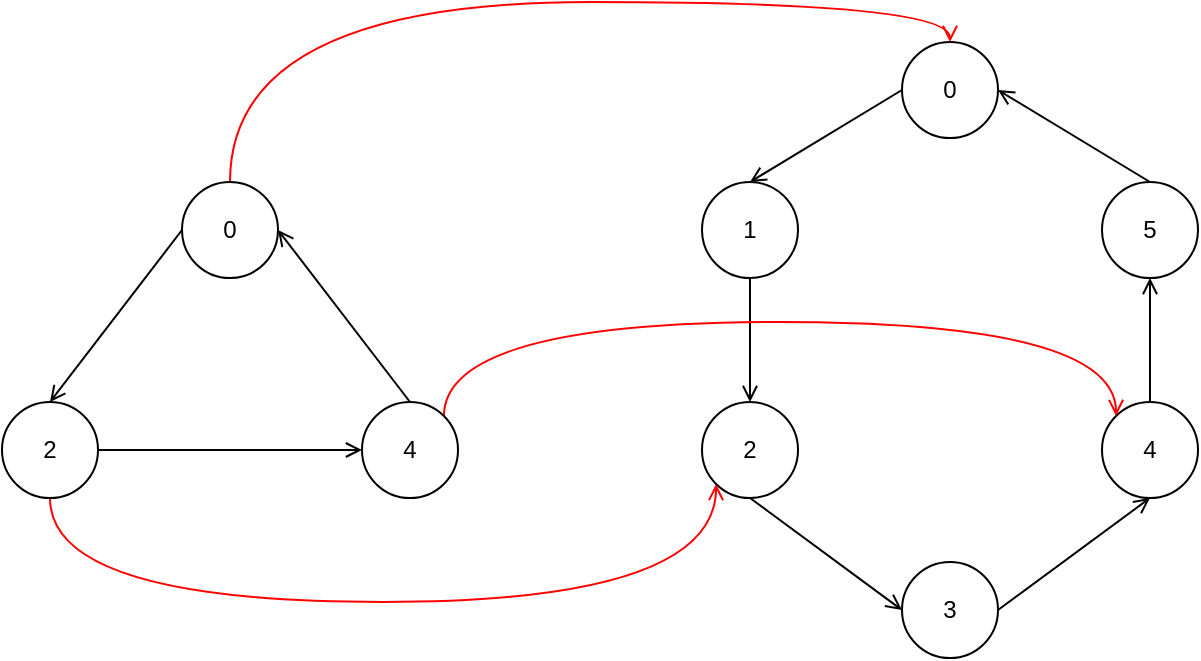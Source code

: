 <mxfile version="12.9.3" type="device" pages="5"><diagram id="qr6266xxym5oUKi_sfCN" name="homomorphism"><mxGraphModel dx="946" dy="725" grid="1" gridSize="10" guides="1" tooltips="1" connect="1" arrows="1" fold="1" page="1" pageScale="1" pageWidth="850" pageHeight="1100" math="0" shadow="0"><root><mxCell id="0"/><mxCell id="1" parent="0"/><mxCell id="uOLmWdRPL4P5lio0nI35-14" style="edgeStyle=none;rounded=0;orthogonalLoop=1;jettySize=auto;html=1;exitX=0;exitY=0.5;exitDx=0;exitDy=0;entryX=0.5;entryY=0;entryDx=0;entryDy=0;endArrow=open;endFill=0;" parent="1" source="uOLmWdRPL4P5lio0nI35-1" target="uOLmWdRPL4P5lio0nI35-2" edge="1"><mxGeometry relative="1" as="geometry"/></mxCell><mxCell id="uOLmWdRPL4P5lio0nI35-1" value="0" style="ellipse;whiteSpace=wrap;html=1;aspect=fixed;" parent="1" vertex="1"><mxGeometry x="590" y="180" width="48" height="48" as="geometry"/></mxCell><mxCell id="uOLmWdRPL4P5lio0nI35-9" style="rounded=0;orthogonalLoop=1;jettySize=auto;html=1;exitX=0.5;exitY=1;exitDx=0;exitDy=0;entryX=0.5;entryY=0;entryDx=0;entryDy=0;endArrow=open;endFill=0;" parent="1" source="uOLmWdRPL4P5lio0nI35-2" target="uOLmWdRPL4P5lio0nI35-3" edge="1"><mxGeometry relative="1" as="geometry"/></mxCell><mxCell id="uOLmWdRPL4P5lio0nI35-2" value="1" style="ellipse;whiteSpace=wrap;html=1;aspect=fixed;" parent="1" vertex="1"><mxGeometry x="490" y="250" width="48" height="48" as="geometry"/></mxCell><mxCell id="uOLmWdRPL4P5lio0nI35-10" style="rounded=0;orthogonalLoop=1;jettySize=auto;html=1;exitX=0.5;exitY=1;exitDx=0;exitDy=0;entryX=0;entryY=0.5;entryDx=0;entryDy=0;endArrow=open;endFill=0;" parent="1" source="uOLmWdRPL4P5lio0nI35-3" target="uOLmWdRPL4P5lio0nI35-6" edge="1"><mxGeometry relative="1" as="geometry"/></mxCell><mxCell id="uOLmWdRPL4P5lio0nI35-3" value="2" style="ellipse;whiteSpace=wrap;html=1;aspect=fixed;" parent="1" vertex="1"><mxGeometry x="490" y="360" width="48" height="48" as="geometry"/></mxCell><mxCell id="uOLmWdRPL4P5lio0nI35-13" style="rounded=0;orthogonalLoop=1;jettySize=auto;html=1;exitX=0.5;exitY=0;exitDx=0;exitDy=0;entryX=1;entryY=0.5;entryDx=0;entryDy=0;endArrow=open;endFill=0;" parent="1" source="uOLmWdRPL4P5lio0nI35-4" target="uOLmWdRPL4P5lio0nI35-1" edge="1"><mxGeometry relative="1" as="geometry"/></mxCell><mxCell id="uOLmWdRPL4P5lio0nI35-4" value="5" style="ellipse;whiteSpace=wrap;html=1;aspect=fixed;" parent="1" vertex="1"><mxGeometry x="690" y="250" width="48" height="48" as="geometry"/></mxCell><mxCell id="uOLmWdRPL4P5lio0nI35-11" style="rounded=0;orthogonalLoop=1;jettySize=auto;html=1;exitX=1;exitY=0.5;exitDx=0;exitDy=0;entryX=0.5;entryY=1;entryDx=0;entryDy=0;endArrow=open;endFill=0;" parent="1" source="uOLmWdRPL4P5lio0nI35-6" target="uOLmWdRPL4P5lio0nI35-7" edge="1"><mxGeometry relative="1" as="geometry"/></mxCell><mxCell id="uOLmWdRPL4P5lio0nI35-6" value="3" style="ellipse;whiteSpace=wrap;html=1;aspect=fixed;" parent="1" vertex="1"><mxGeometry x="590" y="440" width="48" height="48" as="geometry"/></mxCell><mxCell id="uOLmWdRPL4P5lio0nI35-12" style="rounded=0;orthogonalLoop=1;jettySize=auto;html=1;exitX=0.5;exitY=0;exitDx=0;exitDy=0;entryX=0.5;entryY=1;entryDx=0;entryDy=0;endArrow=open;endFill=0;" parent="1" source="uOLmWdRPL4P5lio0nI35-7" target="uOLmWdRPL4P5lio0nI35-4" edge="1"><mxGeometry relative="1" as="geometry"/></mxCell><mxCell id="uOLmWdRPL4P5lio0nI35-7" value="4" style="ellipse;whiteSpace=wrap;html=1;aspect=fixed;" parent="1" vertex="1"><mxGeometry x="690" y="360" width="48" height="48" as="geometry"/></mxCell><mxCell id="uOLmWdRPL4P5lio0nI35-19" style="edgeStyle=none;rounded=0;orthogonalLoop=1;jettySize=auto;html=1;exitX=0;exitY=0.5;exitDx=0;exitDy=0;entryX=0.5;entryY=0;entryDx=0;entryDy=0;endArrow=open;endFill=0;" parent="1" source="uOLmWdRPL4P5lio0nI35-15" target="uOLmWdRPL4P5lio0nI35-17" edge="1"><mxGeometry relative="1" as="geometry"/></mxCell><mxCell id="uOLmWdRPL4P5lio0nI35-22" style="edgeStyle=orthogonalEdgeStyle;rounded=0;orthogonalLoop=1;jettySize=auto;html=1;exitX=0.5;exitY=0;exitDx=0;exitDy=0;entryX=0.5;entryY=0;entryDx=0;entryDy=0;endArrow=open;endFill=0;curved=1;strokeColor=#FF0000;" parent="1" source="uOLmWdRPL4P5lio0nI35-15" target="uOLmWdRPL4P5lio0nI35-1" edge="1"><mxGeometry relative="1" as="geometry"/></mxCell><mxCell id="uOLmWdRPL4P5lio0nI35-15" value="0" style="ellipse;whiteSpace=wrap;html=1;aspect=fixed;" parent="1" vertex="1"><mxGeometry x="230" y="250" width="48" height="48" as="geometry"/></mxCell><mxCell id="uOLmWdRPL4P5lio0nI35-20" style="edgeStyle=none;rounded=0;orthogonalLoop=1;jettySize=auto;html=1;exitX=1;exitY=0.5;exitDx=0;exitDy=0;entryX=0;entryY=0.5;entryDx=0;entryDy=0;endArrow=open;endFill=0;" parent="1" source="uOLmWdRPL4P5lio0nI35-17" target="uOLmWdRPL4P5lio0nI35-18" edge="1"><mxGeometry relative="1" as="geometry"/></mxCell><mxCell id="uOLmWdRPL4P5lio0nI35-23" style="edgeStyle=orthogonalEdgeStyle;curved=1;rounded=0;orthogonalLoop=1;jettySize=auto;html=1;exitX=0.5;exitY=1;exitDx=0;exitDy=0;entryX=0;entryY=1;entryDx=0;entryDy=0;endArrow=open;endFill=0;strokeColor=#FF0000;" parent="1" source="uOLmWdRPL4P5lio0nI35-17" target="uOLmWdRPL4P5lio0nI35-3" edge="1"><mxGeometry relative="1" as="geometry"><Array as="points"><mxPoint x="164" y="460"/><mxPoint x="497" y="460"/></Array></mxGeometry></mxCell><mxCell id="uOLmWdRPL4P5lio0nI35-17" value="2" style="ellipse;whiteSpace=wrap;html=1;aspect=fixed;" parent="1" vertex="1"><mxGeometry x="140" y="360" width="48" height="48" as="geometry"/></mxCell><mxCell id="uOLmWdRPL4P5lio0nI35-21" style="edgeStyle=none;rounded=0;orthogonalLoop=1;jettySize=auto;html=1;exitX=0.5;exitY=0;exitDx=0;exitDy=0;entryX=1;entryY=0.5;entryDx=0;entryDy=0;endArrow=open;endFill=0;" parent="1" source="uOLmWdRPL4P5lio0nI35-18" target="uOLmWdRPL4P5lio0nI35-15" edge="1"><mxGeometry relative="1" as="geometry"/></mxCell><mxCell id="uOLmWdRPL4P5lio0nI35-24" style="edgeStyle=orthogonalEdgeStyle;curved=1;rounded=0;orthogonalLoop=1;jettySize=auto;html=1;exitX=1;exitY=0;exitDx=0;exitDy=0;entryX=0;entryY=0;entryDx=0;entryDy=0;endArrow=open;endFill=0;strokeColor=#FF0000;" parent="1" source="uOLmWdRPL4P5lio0nI35-18" target="uOLmWdRPL4P5lio0nI35-7" edge="1"><mxGeometry relative="1" as="geometry"><Array as="points"><mxPoint x="361" y="320"/><mxPoint x="697" y="320"/></Array></mxGeometry></mxCell><mxCell id="uOLmWdRPL4P5lio0nI35-18" value="4" style="ellipse;whiteSpace=wrap;html=1;aspect=fixed;" parent="1" vertex="1"><mxGeometry x="320" y="360" width="48" height="48" as="geometry"/></mxCell></root></mxGraphModel></diagram><diagram id="N2QJwoQ9PcWuK0MeSj3-" name="left-cosets"><mxGraphModel dx="946" dy="725" grid="1" gridSize="10" guides="1" tooltips="1" connect="1" arrows="1" fold="1" page="1" pageScale="1" pageWidth="850" pageHeight="1100" math="0" shadow="0"><root><mxCell id="Hy7V_O59-DYrlFAl7Ibc-0"/><mxCell id="Hy7V_O59-DYrlFAl7Ibc-1" parent="Hy7V_O59-DYrlFAl7Ibc-0"/><mxCell id="WeUnX9I6s8WKiau9LU4_-0" style="edgeStyle=none;rounded=0;orthogonalLoop=1;jettySize=auto;html=1;exitX=0;exitY=0.5;exitDx=0;exitDy=0;entryX=0.5;entryY=0;entryDx=0;entryDy=0;endArrow=open;endFill=0;" edge="1" parent="Hy7V_O59-DYrlFAl7Ibc-1" source="WeUnX9I6s8WKiau9LU4_-1" target="WeUnX9I6s8WKiau9LU4_-3"><mxGeometry relative="1" as="geometry"/></mxCell><mxCell id="WeUnX9I6s8WKiau9LU4_-1" value="a" style="ellipse;whiteSpace=wrap;html=1;aspect=fixed;" vertex="1" parent="Hy7V_O59-DYrlFAl7Ibc-1"><mxGeometry x="401" y="220" width="48" height="48" as="geometry"/></mxCell><mxCell id="WeUnX9I6s8WKiau9LU4_-2" style="edgeStyle=none;rounded=0;orthogonalLoop=1;jettySize=auto;html=1;exitX=1;exitY=0.5;exitDx=0;exitDy=0;entryX=0;entryY=0.5;entryDx=0;entryDy=0;endArrow=open;endFill=0;" edge="1" parent="Hy7V_O59-DYrlFAl7Ibc-1" source="WeUnX9I6s8WKiau9LU4_-3" target="WeUnX9I6s8WKiau9LU4_-5"><mxGeometry relative="1" as="geometry"/></mxCell><mxCell id="WeUnX9I6s8WKiau9LU4_-3" value="a^2" style="ellipse;whiteSpace=wrap;html=1;aspect=fixed;" vertex="1" parent="Hy7V_O59-DYrlFAl7Ibc-1"><mxGeometry x="311" y="330" width="48" height="48" as="geometry"/></mxCell><mxCell id="WeUnX9I6s8WKiau9LU4_-4" style="edgeStyle=none;rounded=0;orthogonalLoop=1;jettySize=auto;html=1;exitX=0.5;exitY=0;exitDx=0;exitDy=0;entryX=1;entryY=0.5;entryDx=0;entryDy=0;endArrow=open;endFill=0;" edge="1" parent="Hy7V_O59-DYrlFAl7Ibc-1" source="WeUnX9I6s8WKiau9LU4_-5" target="WeUnX9I6s8WKiau9LU4_-1"><mxGeometry relative="1" as="geometry"/></mxCell><mxCell id="WeUnX9I6s8WKiau9LU4_-5" value="e" style="ellipse;whiteSpace=wrap;html=1;aspect=fixed;" vertex="1" parent="Hy7V_O59-DYrlFAl7Ibc-1"><mxGeometry x="491" y="330" width="48" height="48" as="geometry"/></mxCell><mxCell id="WeUnX9I6s8WKiau9LU4_-9" style="rounded=0;orthogonalLoop=1;jettySize=auto;html=1;exitX=0;exitY=0.5;exitDx=0;exitDy=0;entryX=0.5;entryY=0;entryDx=0;entryDy=0;endArrow=open;endFill=0;strokeColor=#000000;" edge="1" parent="Hy7V_O59-DYrlFAl7Ibc-1" source="WeUnX9I6s8WKiau9LU4_-6" target="WeUnX9I6s8WKiau9LU4_-7"><mxGeometry relative="1" as="geometry"/></mxCell><mxCell id="WeUnX9I6s8WKiau9LU4_-12" value="aH" style="edgeStyle=none;rounded=0;orthogonalLoop=1;jettySize=auto;html=1;exitX=0.5;exitY=1;exitDx=0;exitDy=0;entryX=0.5;entryY=0;entryDx=0;entryDy=0;endArrow=open;endFill=0;strokeColor=#0000FF;strokeWidth=2;fontSize=12;fontColor=#0000FF;" edge="1" parent="Hy7V_O59-DYrlFAl7Ibc-1" source="WeUnX9I6s8WKiau9LU4_-6" target="WeUnX9I6s8WKiau9LU4_-1"><mxGeometry relative="1" as="geometry"/></mxCell><mxCell id="WeUnX9I6s8WKiau9LU4_-6" value="e" style="ellipse;whiteSpace=wrap;html=1;aspect=fixed;" vertex="1" parent="Hy7V_O59-DYrlFAl7Ibc-1"><mxGeometry x="401" y="70" width="48" height="48" as="geometry"/></mxCell><mxCell id="WeUnX9I6s8WKiau9LU4_-10" style="rounded=0;orthogonalLoop=1;jettySize=auto;html=1;exitX=1;exitY=0.5;exitDx=0;exitDy=0;entryX=0;entryY=0.5;entryDx=0;entryDy=0;endArrow=open;endFill=0;strokeColor=#000000;" edge="1" parent="Hy7V_O59-DYrlFAl7Ibc-1" source="WeUnX9I6s8WKiau9LU4_-7" target="WeUnX9I6s8WKiau9LU4_-8"><mxGeometry relative="1" as="geometry"/></mxCell><mxCell id="WeUnX9I6s8WKiau9LU4_-13" value="aH" style="edgeStyle=none;rounded=0;orthogonalLoop=1;jettySize=auto;html=1;exitX=1;exitY=0;exitDx=0;exitDy=0;endArrow=open;endFill=0;strokeColor=#0000FF;entryX=0;entryY=0.5;entryDx=0;entryDy=0;strokeWidth=2;fontSize=12;fontColor=#0000FF;" edge="1" parent="Hy7V_O59-DYrlFAl7Ibc-1" source="WeUnX9I6s8WKiau9LU4_-7" target="WeUnX9I6s8WKiau9LU4_-3"><mxGeometry relative="1" as="geometry"/></mxCell><mxCell id="WeUnX9I6s8WKiau9LU4_-7" value="a" style="ellipse;whiteSpace=wrap;html=1;aspect=fixed;" vertex="1" parent="Hy7V_O59-DYrlFAl7Ibc-1"><mxGeometry x="150" y="410" width="48" height="48" as="geometry"/></mxCell><mxCell id="WeUnX9I6s8WKiau9LU4_-11" style="rounded=0;orthogonalLoop=1;jettySize=auto;html=1;exitX=0.5;exitY=0;exitDx=0;exitDy=0;endArrow=open;endFill=0;strokeColor=#000000;entryX=1;entryY=0.5;entryDx=0;entryDy=0;" edge="1" parent="Hy7V_O59-DYrlFAl7Ibc-1" source="WeUnX9I6s8WKiau9LU4_-8" target="WeUnX9I6s8WKiau9LU4_-6"><mxGeometry relative="1" as="geometry"/></mxCell><mxCell id="WeUnX9I6s8WKiau9LU4_-14" value="aH" style="edgeStyle=none;rounded=0;orthogonalLoop=1;jettySize=auto;html=1;exitX=0;exitY=0;exitDx=0;exitDy=0;entryX=1;entryY=0.5;entryDx=0;entryDy=0;endArrow=open;endFill=0;strokeColor=#0000FF;strokeWidth=2;fontSize=12;fontColor=#0000FF;" edge="1" parent="Hy7V_O59-DYrlFAl7Ibc-1" source="WeUnX9I6s8WKiau9LU4_-8" target="WeUnX9I6s8WKiau9LU4_-5"><mxGeometry relative="1" as="geometry"/></mxCell><mxCell id="WeUnX9I6s8WKiau9LU4_-8" value="a^2" style="ellipse;whiteSpace=wrap;html=1;aspect=fixed;" vertex="1" parent="Hy7V_O59-DYrlFAl7Ibc-1"><mxGeometry x="660" y="410" width="48" height="48" as="geometry"/></mxCell></root></mxGraphModel></diagram><diagram id="gK4W3M54Q0utZjl4hT-X" name="phi"><mxGraphModel dx="946" dy="725" grid="1" gridSize="10" guides="1" tooltips="1" connect="1" arrows="1" fold="1" page="1" pageScale="1" pageWidth="850" pageHeight="1100" math="0" shadow="0"><root><mxCell id="oYX3CDfbdADfJJFTY28U-0"/><mxCell id="oYX3CDfbdADfJJFTY28U-1" parent="oYX3CDfbdADfJJFTY28U-0"/><mxCell id="Oyw1Yd2vTgWxhtnEegy2-2" value="b" style="edgeStyle=none;rounded=0;orthogonalLoop=1;jettySize=auto;html=1;exitX=0.5;exitY=1;exitDx=0;exitDy=0;entryX=0.5;entryY=0;entryDx=0;entryDy=0;endArrow=open;endFill=0;strokeColor=#000000;strokeWidth=1;fontSize=12;fontColor=#000000;" edge="1" parent="oYX3CDfbdADfJJFTY28U-1" source="Oyw1Yd2vTgWxhtnEegy2-0" target="Oyw1Yd2vTgWxhtnEegy2-1"><mxGeometry relative="1" as="geometry"/></mxCell><mxCell id="Oyw1Yd2vTgWxhtnEegy2-6" style="edgeStyle=none;rounded=0;orthogonalLoop=1;jettySize=auto;html=1;exitX=1;exitY=0.5;exitDx=0;exitDy=0;endArrow=open;endFill=0;strokeColor=#0000FF;strokeWidth=2;fontSize=12;fontColor=#0000FF;dashed=1;" edge="1" parent="oYX3CDfbdADfJJFTY28U-1" source="Oyw1Yd2vTgWxhtnEegy2-0" target="Oyw1Yd2vTgWxhtnEegy2-4"><mxGeometry relative="1" as="geometry"/></mxCell><mxCell id="Oyw1Yd2vTgWxhtnEegy2-0" value="a" style="ellipse;whiteSpace=wrap;html=1;aspect=fixed;" vertex="1" parent="oYX3CDfbdADfJJFTY28U-1"><mxGeometry x="280" y="160" width="48" height="48" as="geometry"/></mxCell><mxCell id="Oyw1Yd2vTgWxhtnEegy2-7" style="edgeStyle=none;rounded=0;orthogonalLoop=1;jettySize=auto;html=1;exitX=1;exitY=0.5;exitDx=0;exitDy=0;entryX=0;entryY=0.5;entryDx=0;entryDy=0;endArrow=open;endFill=0;strokeColor=#0000FF;strokeWidth=2;fontSize=12;fontColor=#0000FF;dashed=1;" edge="1" parent="oYX3CDfbdADfJJFTY28U-1" source="Oyw1Yd2vTgWxhtnEegy2-1" target="Oyw1Yd2vTgWxhtnEegy2-5"><mxGeometry relative="1" as="geometry"/></mxCell><mxCell id="Oyw1Yd2vTgWxhtnEegy2-1" value="c" style="ellipse;whiteSpace=wrap;html=1;aspect=fixed;" vertex="1" parent="oYX3CDfbdADfJJFTY28U-1"><mxGeometry x="280" y="290" width="48" height="48" as="geometry"/></mxCell><mxCell id="Oyw1Yd2vTgWxhtnEegy2-3" value="&lt;span class=&quot;InlineCharacterDisplay&quot; style=&quot;box-sizing: border-box ; margin: 0px ; padding: 0px ; font-size: 15.36px ; font-weight: 600 ; white-space: normal&quot;&gt;&lt;span class=&quot;special-character Phi&quot; style=&quot;box-sizing: border-box ; margin: 0px ; padding: 0px ; background: transparent ; cursor: pointer&quot;&gt;&lt;font color=&quot;#000000&quot;&gt;&lt;a href=&quot;https://reference.wolfram.com/language/ref/character/Phi.html&quot; style=&quot;font-family: &amp;#34;mathematica&amp;#34; ; box-sizing: border-box ; margin: 0px ; padding: 0px ; background: transparent ; cursor: pointer&quot;&gt;&lt;font color=&quot;#000000&quot;&gt;ϕ&lt;/font&gt;&lt;/a&gt;&lt;font face=&quot;Source Sans Pro, Arial, sans-serif&quot;&gt;(b)&lt;/font&gt;&lt;/font&gt;&lt;/span&gt;&lt;/span&gt;" style="edgeStyle=none;rounded=0;orthogonalLoop=1;jettySize=auto;html=1;exitX=0.5;exitY=1;exitDx=0;exitDy=0;entryX=0.5;entryY=0;entryDx=0;entryDy=0;endArrow=open;endFill=0;strokeColor=#000000;strokeWidth=1;fontSize=12;fontColor=#0000FF;" edge="1" parent="oYX3CDfbdADfJJFTY28U-1" source="Oyw1Yd2vTgWxhtnEegy2-4" target="Oyw1Yd2vTgWxhtnEegy2-5"><mxGeometry relative="1" as="geometry"/></mxCell><mxCell id="Oyw1Yd2vTgWxhtnEegy2-4" value="&lt;a href=&quot;https://reference.wolfram.com/language/ref/character/Phi.html&quot; style=&quot;font-size: 15.36px ; font-weight: 600 ; background: transparent ; font-family: &amp;#34;mathematica&amp;#34; ; box-sizing: border-box ; margin: 0px ; padding: 0px ; cursor: pointer&quot;&gt;&lt;font color=&quot;#000000&quot;&gt;ϕ&lt;/font&gt;&lt;/a&gt;&lt;font face=&quot;Source Sans Pro, Arial, sans-serif&quot; style=&quot;font-size: 15.36px ; font-weight: 600 ; background-color: rgb(255 , 255 , 255)&quot;&gt;(a)&lt;/font&gt;" style="ellipse;whiteSpace=wrap;html=1;aspect=fixed;" vertex="1" parent="oYX3CDfbdADfJJFTY28U-1"><mxGeometry x="470" y="160" width="48" height="48" as="geometry"/></mxCell><mxCell id="Oyw1Yd2vTgWxhtnEegy2-5" value="&lt;a href=&quot;https://reference.wolfram.com/language/ref/character/Phi.html&quot; style=&quot;font-size: 15.36px ; font-weight: 600 ; background: transparent ; font-family: &amp;#34;mathematica&amp;#34; ; box-sizing: border-box ; margin: 0px ; padding: 0px ; cursor: pointer&quot;&gt;&lt;font color=&quot;#000000&quot;&gt;ϕ&lt;/font&gt;&lt;/a&gt;&lt;font face=&quot;Source Sans Pro, Arial, sans-serif&quot; style=&quot;font-size: 15.36px ; font-weight: 600 ; background-color: rgb(255 , 255 , 255)&quot;&gt;(c)&lt;/font&gt;" style="ellipse;whiteSpace=wrap;html=1;aspect=fixed;" vertex="1" parent="oYX3CDfbdADfJJFTY28U-1"><mxGeometry x="470" y="290" width="48" height="48" as="geometry"/></mxCell></root></mxGraphModel></diagram><diagram id="ZZPo3HeWYS5m2vQVSkBG" name="kernel-image"><mxGraphModel dx="946" dy="725" grid="1" gridSize="10" guides="1" tooltips="1" connect="1" arrows="1" fold="1" page="1" pageScale="1" pageWidth="850" pageHeight="1100" math="0" shadow="0"><root><mxCell id="w6ZeHOXO1K2QtRWoOsZj-0"/><mxCell id="w6ZeHOXO1K2QtRWoOsZj-1" parent="w6ZeHOXO1K2QtRWoOsZj-0"/><mxCell id="w6ZeHOXO1K2QtRWoOsZj-12" value="" style="ellipse;whiteSpace=wrap;html=1;fontSize=16;fontColor=#000000;fillColor=none;" parent="w6ZeHOXO1K2QtRWoOsZj-1" vertex="1"><mxGeometry x="500" y="98" width="148" height="280" as="geometry"/></mxCell><mxCell id="w6ZeHOXO1K2QtRWoOsZj-11" value="" style="ellipse;whiteSpace=wrap;html=1;fontSize=16;fontColor=#000000;fillColor=none;" parent="w6ZeHOXO1K2QtRWoOsZj-1" vertex="1"><mxGeometry x="218" y="98" width="148" height="280" as="geometry"/></mxCell><mxCell id="w6ZeHOXO1K2QtRWoOsZj-20" style="edgeStyle=none;rounded=0;orthogonalLoop=1;jettySize=auto;html=1;exitX=0.5;exitY=0;exitDx=0;exitDy=0;entryX=0;entryY=0.5;entryDx=0;entryDy=0;endArrow=none;endFill=0;strokeColor=#000000;strokeWidth=1;fontSize=16;fontColor=#000000;" parent="w6ZeHOXO1K2QtRWoOsZj-1" source="w6ZeHOXO1K2QtRWoOsZj-2" target="w6ZeHOXO1K2QtRWoOsZj-6" edge="1"><mxGeometry relative="1" as="geometry"/></mxCell><mxCell id="w6ZeHOXO1K2QtRWoOsZj-2" value="a" style="ellipse;whiteSpace=wrap;html=1;aspect=fixed;fontSize=16;fillColor=#fff2cc;strokeColor=#d6b656;" parent="w6ZeHOXO1K2QtRWoOsZj-1" vertex="1"><mxGeometry x="260" y="130" width="64" height="64" as="geometry"/></mxCell><mxCell id="w6ZeHOXO1K2QtRWoOsZj-18" style="edgeStyle=none;rounded=0;orthogonalLoop=1;jettySize=auto;html=1;exitX=0.5;exitY=0;exitDx=0;exitDy=0;endArrow=none;endFill=0;strokeColor=#000000;strokeWidth=1;fontSize=16;fontColor=#000000;entryX=0;entryY=0.5;entryDx=0;entryDy=0;" parent="w6ZeHOXO1K2QtRWoOsZj-1" source="w6ZeHOXO1K2QtRWoOsZj-5" target="w6ZeHOXO1K2QtRWoOsZj-7" edge="1"><mxGeometry relative="1" as="geometry"/></mxCell><mxCell id="w6ZeHOXO1K2QtRWoOsZj-19" style="edgeStyle=none;rounded=0;orthogonalLoop=1;jettySize=auto;html=1;exitX=0.5;exitY=0;exitDx=0;exitDy=0;entryX=0;entryY=0.5;entryDx=0;entryDy=0;endArrow=none;endFill=0;strokeColor=#000000;strokeWidth=1;fontSize=16;fontColor=#000000;" parent="w6ZeHOXO1K2QtRWoOsZj-1" source="w6ZeHOXO1K2QtRWoOsZj-3" target="w6ZeHOXO1K2QtRWoOsZj-7" edge="1"><mxGeometry relative="1" as="geometry"/></mxCell><mxCell id="w6ZeHOXO1K2QtRWoOsZj-3" value="e" style="ellipse;whiteSpace=wrap;html=1;aspect=fixed;fontSize=16;fillColor=#dae8fc;strokeColor=#6c8ebf;" parent="w6ZeHOXO1K2QtRWoOsZj-1" vertex="1"><mxGeometry x="260" y="270" width="64" height="64" as="geometry"/></mxCell><mxCell id="w6ZeHOXO1K2QtRWoOsZj-21" style="edgeStyle=none;rounded=0;orthogonalLoop=1;jettySize=auto;html=1;exitX=0.5;exitY=0;exitDx=0;exitDy=0;entryX=0;entryY=0.5;entryDx=0;entryDy=0;endArrow=none;endFill=0;strokeColor=#000000;strokeWidth=1;fontSize=16;fontColor=#000000;" parent="w6ZeHOXO1K2QtRWoOsZj-1" source="w6ZeHOXO1K2QtRWoOsZj-4" target="w6ZeHOXO1K2QtRWoOsZj-6" edge="1"><mxGeometry relative="1" as="geometry"/></mxCell><mxCell id="w6ZeHOXO1K2QtRWoOsZj-4" value="aN" style="text;html=1;strokeColor=none;fillColor=none;align=center;verticalAlign=middle;whiteSpace=wrap;rounded=0;fontSize=16;fontColor=#000000;" parent="w6ZeHOXO1K2QtRWoOsZj-1" vertex="1"><mxGeometry x="272" y="194" width="40" height="20" as="geometry"/></mxCell><mxCell id="w6ZeHOXO1K2QtRWoOsZj-5" value="N = Ker h" style="text;html=1;strokeColor=none;fillColor=none;align=center;verticalAlign=middle;whiteSpace=wrap;rounded=0;fontSize=16;fontColor=#000000;" parent="w6ZeHOXO1K2QtRWoOsZj-1" vertex="1"><mxGeometry x="250" y="334" width="84" height="16" as="geometry"/></mxCell><mxCell id="w6ZeHOXO1K2QtRWoOsZj-6" value="h(a)" style="ellipse;whiteSpace=wrap;html=1;aspect=fixed;fontSize=16;fontColor=#000000;" parent="w6ZeHOXO1K2QtRWoOsZj-1" vertex="1"><mxGeometry x="550" y="166" width="48" height="48" as="geometry"/></mxCell><mxCell id="w6ZeHOXO1K2QtRWoOsZj-7" value="e'" style="ellipse;whiteSpace=wrap;html=1;aspect=fixed;fontSize=16;fontColor=#000000;" parent="w6ZeHOXO1K2QtRWoOsZj-1" vertex="1"><mxGeometry x="550" y="260" width="48" height="48" as="geometry"/></mxCell><mxCell id="w6ZeHOXO1K2QtRWoOsZj-8" value="aN" style="text;html=1;strokeColor=none;fillColor=none;align=center;verticalAlign=middle;whiteSpace=wrap;rounded=0;fontSize=16;fontColor=#000000;" parent="w6ZeHOXO1K2QtRWoOsZj-1" vertex="1"><mxGeometry x="554" y="214" width="40" height="20" as="geometry"/></mxCell><mxCell id="w6ZeHOXO1K2QtRWoOsZj-9" value="Im h" style="text;html=1;strokeColor=none;fillColor=none;align=center;verticalAlign=middle;whiteSpace=wrap;rounded=0;fontSize=16;fontColor=#000000;" parent="w6ZeHOXO1K2QtRWoOsZj-1" vertex="1"><mxGeometry x="545" y="308" width="58" height="16" as="geometry"/></mxCell><mxCell id="w6ZeHOXO1K2QtRWoOsZj-16" value="" style="edgeStyle=none;rounded=0;orthogonalLoop=1;jettySize=auto;html=1;endArrow=open;endFill=0;strokeColor=#000000;strokeWidth=1;fontSize=16;fontColor=#000000;entryX=0;entryY=0.5;entryDx=0;entryDy=0;" parent="w6ZeHOXO1K2QtRWoOsZj-1" source="w6ZeHOXO1K2QtRWoOsZj-13" target="w6ZeHOXO1K2QtRWoOsZj-14" edge="1"><mxGeometry relative="1" as="geometry"><mxPoint x="401" y="418" as="targetPoint"/></mxGeometry></mxCell><mxCell id="w6ZeHOXO1K2QtRWoOsZj-13" value="G" style="text;html=1;strokeColor=none;fillColor=none;align=center;verticalAlign=middle;whiteSpace=wrap;rounded=0;fontSize=16;fontColor=#000000;" parent="w6ZeHOXO1K2QtRWoOsZj-1" vertex="1"><mxGeometry x="263" y="410" width="58" height="16" as="geometry"/></mxCell><mxCell id="w6ZeHOXO1K2QtRWoOsZj-14" value="H" style="text;html=1;strokeColor=none;fillColor=none;align=center;verticalAlign=middle;whiteSpace=wrap;rounded=0;fontSize=16;fontColor=#000000;" parent="w6ZeHOXO1K2QtRWoOsZj-1" vertex="1"><mxGeometry x="545" y="410" width="58" height="16" as="geometry"/></mxCell><mxCell id="w6ZeHOXO1K2QtRWoOsZj-17" value="h" style="text;html=1;align=center;verticalAlign=middle;resizable=0;points=[];autosize=1;fontSize=16;fontColor=#000000;" parent="w6ZeHOXO1K2QtRWoOsZj-1" vertex="1"><mxGeometry x="425" y="400" width="20" height="20" as="geometry"/></mxCell></root></mxGraphModel></diagram><diagram id="5YoIvjBPrM9MhuatHNJi" name="complex"><mxGraphModel dx="946" dy="725" grid="1" gridSize="10" guides="1" tooltips="1" connect="1" arrows="1" fold="1" page="1" pageScale="1" pageWidth="850" pageHeight="1100" math="0" shadow="0"><root><mxCell id="8C-yY0d2wJvILhGe_cPR-0"/><mxCell id="8C-yY0d2wJvILhGe_cPR-1" parent="8C-yY0d2wJvILhGe_cPR-0"/><mxCell id="8C-yY0d2wJvILhGe_cPR-8" style="edgeStyle=none;rounded=0;orthogonalLoop=1;jettySize=auto;html=1;endArrow=open;endFill=0;strokeColor=#000000;strokeWidth=1;fontSize=16;entryX=1;entryY=0;entryDx=0;entryDy=0;dashed=1;" edge="1" parent="8C-yY0d2wJvILhGe_cPR-1" target="8C-yY0d2wJvILhGe_cPR-3"><mxGeometry relative="1" as="geometry"><mxPoint x="580" y="190" as="targetPoint"/><mxPoint x="580" y="220" as="sourcePoint"/></mxGeometry></mxCell><mxCell id="8C-yY0d2wJvILhGe_cPR-3" value="" style="ellipse;whiteSpace=wrap;html=1;aspect=fixed;fontSize=16;align=left;fillColor=none;strokeColor=#FF8000;" vertex="1" parent="8C-yY0d2wJvILhGe_cPR-1"><mxGeometry x="310" y="260" width="180" height="180" as="geometry"/></mxCell><mxCell id="8C-yY0d2wJvILhGe_cPR-4" style="rounded=0;orthogonalLoop=1;jettySize=auto;html=1;endArrow=open;endFill=0;strokeColor=#000000;fontSize=16;entryX=1;entryY=1;entryDx=0;entryDy=0;dashed=1;" edge="1" parent="8C-yY0d2wJvILhGe_cPR-1" target="8C-yY0d2wJvILhGe_cPR-2"><mxGeometry relative="1" as="geometry"><mxPoint x="560" y="490" as="targetPoint"/><mxPoint x="510" y="470" as="sourcePoint"/></mxGeometry></mxCell><mxCell id="8C-yY0d2wJvILhGe_cPR-2" value="" style="ellipse;whiteSpace=wrap;html=1;aspect=fixed;fontSize=16;align=left;fillColor=none;strokeColor=#0000FF;" vertex="1" parent="8C-yY0d2wJvILhGe_cPR-1"><mxGeometry x="340" y="290" width="120" height="120" as="geometry"/></mxCell><mxCell id="8C-yY0d2wJvILhGe_cPR-5" value="" style="endArrow=open;html=1;strokeColor=#000000;fontSize=16;endFill=0;strokeWidth=1;" edge="1" parent="8C-yY0d2wJvILhGe_cPR-1"><mxGeometry width="50" height="50" relative="1" as="geometry"><mxPoint x="130" y="349.5" as="sourcePoint"/><mxPoint x="670" y="349.5" as="targetPoint"/></mxGeometry></mxCell><mxCell id="8C-yY0d2wJvILhGe_cPR-6" value="" style="endArrow=open;html=1;strokeColor=#000000;fontSize=16;endFill=0;strokeWidth=1;" edge="1" parent="8C-yY0d2wJvILhGe_cPR-1"><mxGeometry width="50" height="50" relative="1" as="geometry"><mxPoint x="399.5" y="575" as="sourcePoint"/><mxPoint x="399.5" y="125" as="targetPoint"/></mxGeometry></mxCell><mxCell id="8C-yY0d2wJvILhGe_cPR-7" value="单位圆" style="text;html=1;align=center;verticalAlign=middle;resizable=0;points=[];autosize=1;fontSize=16;" vertex="1" parent="8C-yY0d2wJvILhGe_cPR-1"><mxGeometry x="509" y="470" width="60" height="20" as="geometry"/></mxCell><mxCell id="8C-yY0d2wJvILhGe_cPR-9" value="左、右陪集" style="text;html=1;align=center;verticalAlign=middle;resizable=0;points=[];autosize=1;fontSize=16;" vertex="1" parent="8C-yY0d2wJvILhGe_cPR-1"><mxGeometry x="580" y="210" width="100" height="20" as="geometry"/></mxCell></root></mxGraphModel></diagram></mxfile>